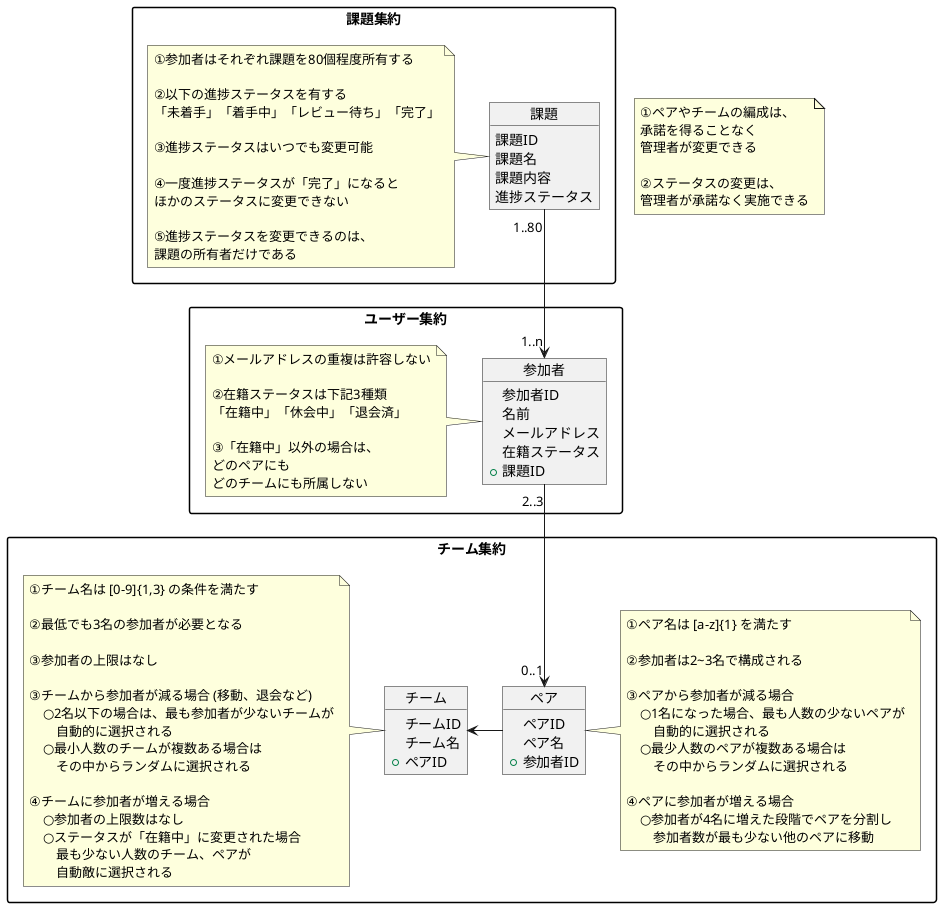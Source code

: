@startuml domainModel

/'
  集約: packages
  オブジェクト: objects
  メモ: notes
  関連: * → コンポジッション (インスタンス参照)
        > → 集約間の連携 (ID参照)
  多重度: "<>" -()- "<>"
'/

skinparam PackageStyle rectangle
' skinparam Linetype ortho

note as 仕様
    ①ペアやチームの編成は、
    承諾を得ることなく
    管理者が変更できる

    ②ステータスの変更は、
    管理者が承諾なく実施できる
end note

package ユーザー集約 {
    object 参加者 {
        参加者ID
        名前
        メールアドレス
        在籍ステータス
        + 課題ID
    }

    note left of 参加者 
        ①メールアドレスの重複は許容しない

        ②在籍ステータスは下記3種類
        「在籍中」「休会中」「退会済」
        
        ③「在籍中」以外の場合は、
        どのペアにも
        どのチームにも所属しない
    end note
}

package チーム集約 {
    object チーム {
        チームID
        チーム名
        + ペアID
    }

    note left of チーム
        ①チーム名は [0-9]{1,3} の条件を満たす

        ②最低でも3名の参加者が必要となる

        ③参加者の上限はなし

        ③チームから参加者が減る場合 (移動、退会など)
            ○2名以下の場合は、最も参加者が少ないチームが
                自動的に選択される
            ○最小人数のチームが複数ある場合は
                その中からランダムに選択される

        ④チームに参加者が増える場合
            ○参加者の上限数はなし
            ○ステータスが「在籍中」に変更された場合
                最も少ない人数のチーム、ペアが
                自動敵に選択される
    end note

    object ペア {
        ペアID
        ペア名
        + 参加者ID
    }

    note right of ペア
        ①ペア名は [a-z]{1} を満たす
        
        ②参加者は2~3名で構成される

        ③ペアから参加者が減る場合
            ○1名になった場合、最も人数の少ないペアが
                自動的に選択される
            ○最少人数のペアが複数ある場合は
                その中からランダムに選択される

        ④ペアに参加者が増える場合
            ○参加者が4名に増えた段階でペアを分割し
                参加者数が最も少ない他のペアに移動
    end note
}

ペア -left-> チーム
参加者 "2..3" -down-> "0..1" ペア

package 課題集約 {
    object 課題 {
        課題ID
        課題名
        課題内容
        進捗ステータス
    }

    note left of 課題
        ①参加者はそれぞれ課題を80個程度所有する

        ②以下の進捗ステータスを有する
        「未着手」「着手中」「レビュー待ち」「完了」

        ③進捗ステータスはいつでも変更可能

        ④一度進捗ステータスが「完了」になると
        ほかのステータスに変更できない

        ⑤進捗ステータスを変更できるのは、
        課題の所有者だけである
    end note
}


参加者 "1..n" <-u- "1..80" 課題

@enduml